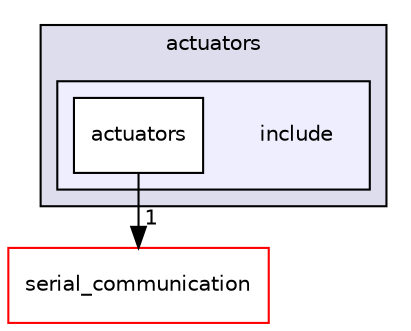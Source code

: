 digraph "catkin_ws/src/hardware/actuators/include" {
  compound=true
  node [ fontsize="10", fontname="Helvetica"];
  edge [ labelfontsize="10", labelfontname="Helvetica"];
  subgraph clusterdir_505a92d04ae516fa1bd5598d51b36237 {
    graph [ bgcolor="#ddddee", pencolor="black", label="actuators" fontname="Helvetica", fontsize="10", URL="dir_505a92d04ae516fa1bd5598d51b36237.html"]
  subgraph clusterdir_d395d6ca70d480966144fed78956b9d5 {
    graph [ bgcolor="#eeeeff", pencolor="black", label="" URL="dir_d395d6ca70d480966144fed78956b9d5.html"];
    dir_d395d6ca70d480966144fed78956b9d5 [shape=plaintext label="include"];
  dir_f9a2910ac4999cd4d8e01648b7835362 [shape=box label="actuators" fillcolor="white" style="filled" URL="dir_f9a2910ac4999cd4d8e01648b7835362.html"];
  }
  }
  dir_1aa341485bb1ab881cf01e1913f76376 [shape=box label="serial_communication" fillcolor="white" style="filled" color="red" URL="dir_1aa341485bb1ab881cf01e1913f76376.html"];
  dir_f9a2910ac4999cd4d8e01648b7835362->dir_1aa341485bb1ab881cf01e1913f76376 [headlabel="1", labeldistance=1.5 headhref="dir_000073_000021.html"];
}
